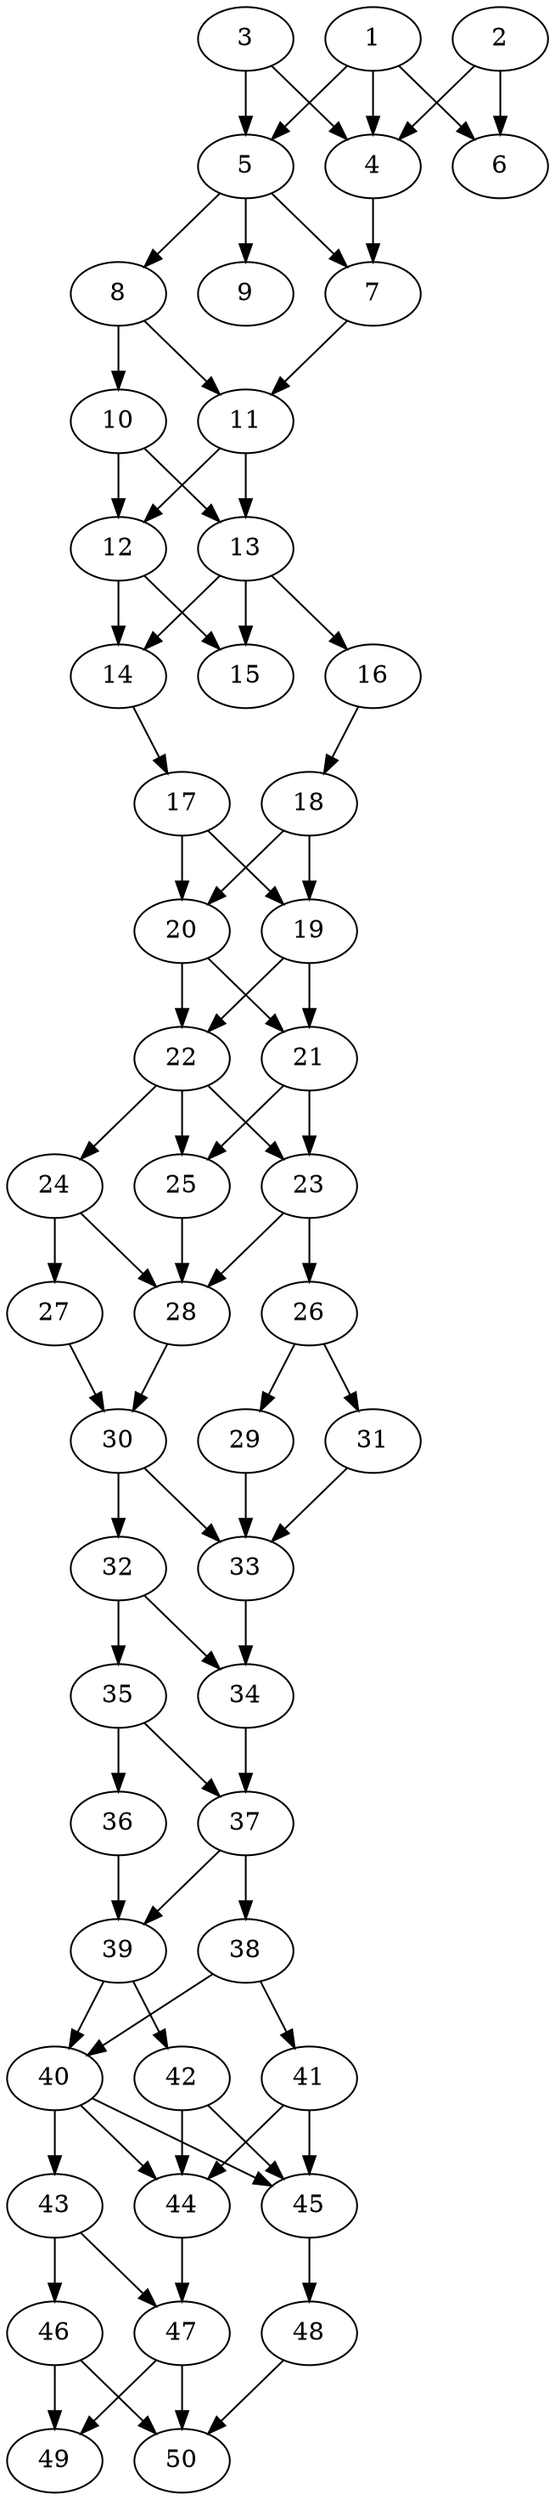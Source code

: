 // DAG automatically generated by daggen at Thu Oct  3 14:07:57 2019
// ./daggen --dot -n 50 --ccr 0.3 --fat 0.3 --regular 0.9 --density 0.9 --mindata 5242880 --maxdata 52428800 
digraph G {
  1 [size="126334293", alpha="0.03", expect_size="37900288"] 
  1 -> 4 [size ="37900288"]
  1 -> 5 [size ="37900288"]
  1 -> 6 [size ="37900288"]
  2 [size="143694507", alpha="0.08", expect_size="43108352"] 
  2 -> 4 [size ="43108352"]
  2 -> 6 [size ="43108352"]
  3 [size="92043947", alpha="0.06", expect_size="27613184"] 
  3 -> 4 [size ="27613184"]
  3 -> 5 [size ="27613184"]
  4 [size="133952853", alpha="0.02", expect_size="40185856"] 
  4 -> 7 [size ="40185856"]
  5 [size="86644053", alpha="0.12", expect_size="25993216"] 
  5 -> 7 [size ="25993216"]
  5 -> 8 [size ="25993216"]
  5 -> 9 [size ="25993216"]
  6 [size="101608107", alpha="0.13", expect_size="30482432"] 
  7 [size="174462293", alpha="0.08", expect_size="52338688"] 
  7 -> 11 [size ="52338688"]
  8 [size="148073813", alpha="0.11", expect_size="44422144"] 
  8 -> 10 [size ="44422144"]
  8 -> 11 [size ="44422144"]
  9 [size="159146667", alpha="0.18", expect_size="47744000"] 
  10 [size="91026773", alpha="0.17", expect_size="27308032"] 
  10 -> 12 [size ="27308032"]
  10 -> 13 [size ="27308032"]
  11 [size="112776533", alpha="0.16", expect_size="33832960"] 
  11 -> 12 [size ="33832960"]
  11 -> 13 [size ="33832960"]
  12 [size="134980267", alpha="0.07", expect_size="40494080"] 
  12 -> 14 [size ="40494080"]
  12 -> 15 [size ="40494080"]
  13 [size="43240107", alpha="0.16", expect_size="12972032"] 
  13 -> 14 [size ="12972032"]
  13 -> 15 [size ="12972032"]
  13 -> 16 [size ="12972032"]
  14 [size="88477013", alpha="0.14", expect_size="26543104"] 
  14 -> 17 [size ="26543104"]
  15 [size="107953493", alpha="0.09", expect_size="32386048"] 
  16 [size="45636267", alpha="0.01", expect_size="13690880"] 
  16 -> 18 [size ="13690880"]
  17 [size="144209920", alpha="0.13", expect_size="43262976"] 
  17 -> 19 [size ="43262976"]
  17 -> 20 [size ="43262976"]
  18 [size="47858347", alpha="0.00", expect_size="14357504"] 
  18 -> 19 [size ="14357504"]
  18 -> 20 [size ="14357504"]
  19 [size="137553920", alpha="0.16", expect_size="41266176"] 
  19 -> 21 [size ="41266176"]
  19 -> 22 [size ="41266176"]
  20 [size="124832427", alpha="0.08", expect_size="37449728"] 
  20 -> 21 [size ="37449728"]
  20 -> 22 [size ="37449728"]
  21 [size="100020907", alpha="0.14", expect_size="30006272"] 
  21 -> 23 [size ="30006272"]
  21 -> 25 [size ="30006272"]
  22 [size="70068907", alpha="0.16", expect_size="21020672"] 
  22 -> 23 [size ="21020672"]
  22 -> 24 [size ="21020672"]
  22 -> 25 [size ="21020672"]
  23 [size="123859627", alpha="0.07", expect_size="37157888"] 
  23 -> 26 [size ="37157888"]
  23 -> 28 [size ="37157888"]
  24 [size="90845867", alpha="0.14", expect_size="27253760"] 
  24 -> 27 [size ="27253760"]
  24 -> 28 [size ="27253760"]
  25 [size="44373333", alpha="0.09", expect_size="13312000"] 
  25 -> 28 [size ="13312000"]
  26 [size="117169493", alpha="0.15", expect_size="35150848"] 
  26 -> 29 [size ="35150848"]
  26 -> 31 [size ="35150848"]
  27 [size="124043947", alpha="0.00", expect_size="37213184"] 
  27 -> 30 [size ="37213184"]
  28 [size="68887893", alpha="0.03", expect_size="20666368"] 
  28 -> 30 [size ="20666368"]
  29 [size="72475307", alpha="0.03", expect_size="21742592"] 
  29 -> 33 [size ="21742592"]
  30 [size="41707520", alpha="0.13", expect_size="12512256"] 
  30 -> 32 [size ="12512256"]
  30 -> 33 [size ="12512256"]
  31 [size="105847467", alpha="0.14", expect_size="31754240"] 
  31 -> 33 [size ="31754240"]
  32 [size="59187200", alpha="0.11", expect_size="17756160"] 
  32 -> 34 [size ="17756160"]
  32 -> 35 [size ="17756160"]
  33 [size="27944960", alpha="0.11", expect_size="8383488"] 
  33 -> 34 [size ="8383488"]
  34 [size="86691840", alpha="0.00", expect_size="26007552"] 
  34 -> 37 [size ="26007552"]
  35 [size="37328213", alpha="0.01", expect_size="11198464"] 
  35 -> 36 [size ="11198464"]
  35 -> 37 [size ="11198464"]
  36 [size="106318507", alpha="0.05", expect_size="31895552"] 
  36 -> 39 [size ="31895552"]
  37 [size="63218347", alpha="0.05", expect_size="18965504"] 
  37 -> 38 [size ="18965504"]
  37 -> 39 [size ="18965504"]
  38 [size="65017173", alpha="0.09", expect_size="19505152"] 
  38 -> 40 [size ="19505152"]
  38 -> 41 [size ="19505152"]
  39 [size="85026133", alpha="0.09", expect_size="25507840"] 
  39 -> 40 [size ="25507840"]
  39 -> 42 [size ="25507840"]
  40 [size="107632640", alpha="0.02", expect_size="32289792"] 
  40 -> 43 [size ="32289792"]
  40 -> 44 [size ="32289792"]
  40 -> 45 [size ="32289792"]
  41 [size="49100800", alpha="0.05", expect_size="14730240"] 
  41 -> 44 [size ="14730240"]
  41 -> 45 [size ="14730240"]
  42 [size="162020693", alpha="0.15", expect_size="48606208"] 
  42 -> 44 [size ="48606208"]
  42 -> 45 [size ="48606208"]
  43 [size="92030293", alpha="0.19", expect_size="27609088"] 
  43 -> 46 [size ="27609088"]
  43 -> 47 [size ="27609088"]
  44 [size="22190080", alpha="0.12", expect_size="6657024"] 
  44 -> 47 [size ="6657024"]
  45 [size="23497387", alpha="0.09", expect_size="7049216"] 
  45 -> 48 [size ="7049216"]
  46 [size="29146453", alpha="0.18", expect_size="8743936"] 
  46 -> 49 [size ="8743936"]
  46 -> 50 [size ="8743936"]
  47 [size="67300693", alpha="0.01", expect_size="20190208"] 
  47 -> 49 [size ="20190208"]
  47 -> 50 [size ="20190208"]
  48 [size="107414187", alpha="0.10", expect_size="32224256"] 
  48 -> 50 [size ="32224256"]
  49 [size="22579200", alpha="0.06", expect_size="6773760"] 
  50 [size="90159787", alpha="0.05", expect_size="27047936"] 
}
